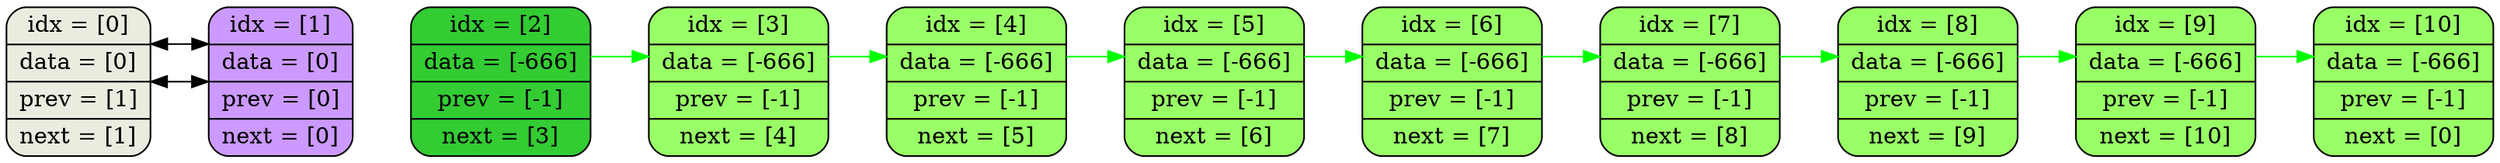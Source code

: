 digraph G {
	rankdir=LR;
	splines=ortho;
	node [shape=octagon; style="filled"; fillcolor="#ff8080"];
	element0 [shape=Mrecord; style="filled"; fillcolor="#ebebe0"; label = "idx = [0] | data = [0] | prev = [1] | next = [1] "];
	element1 [shape=Mrecord; style="filled"; fillcolor="#cc99ff"; label = "idx = [1] | data = [0] | prev = [0] | next = [0] "];
	element2 [shape=Mrecord; style="filled"; fillcolor="#33cc33"; label = "idx = [2] | data = [-666] | prev = [-1] | next = [3] "];
	element3 [shape=Mrecord; style="filled"; fillcolor="#99ff66"; label = "idx = [3] | data = [-666] | prev = [-1] | next = [4] "];
	element4 [shape=Mrecord; style="filled"; fillcolor="#99ff66"; label = "idx = [4] | data = [-666] | prev = [-1] | next = [5] "];
	element5 [shape=Mrecord; style="filled"; fillcolor="#99ff66"; label = "idx = [5] | data = [-666] | prev = [-1] | next = [6] "];
	element6 [shape=Mrecord; style="filled"; fillcolor="#99ff66"; label = "idx = [6] | data = [-666] | prev = [-1] | next = [7] "];
	element7 [shape=Mrecord; style="filled"; fillcolor="#99ff66"; label = "idx = [7] | data = [-666] | prev = [-1] | next = [8] "];
	element8 [shape=Mrecord; style="filled"; fillcolor="#99ff66"; label = "idx = [8] | data = [-666] | prev = [-1] | next = [9] "];
	element9 [shape=Mrecord; style="filled"; fillcolor="#99ff66"; label = "idx = [9] | data = [-666] | prev = [-1] | next = [10] "];
	element10 [shape=Mrecord; style="filled"; fillcolor="#99ff66"; label = "idx = [10] | data = [-666] | prev = [-1] | next = [0] "];
	edge [color=invis];
	element0->element1;
	element1->element2;
	element2->element3;
	element3->element4;
	element4->element5;
	element5->element6;
	element6->element7;
	element7->element8;
	element8->element9;
	element9->element10;
	edge [style=""];
	element0->element1[dir=both, color=black; constraint=false];
	element1->element0[dir=both, color=black; constraint=false];
	element2->element3[color=green; constraint=false];
	element3->element4[color=green; constraint=false];
	element4->element5[color=green; constraint=false];
	element5->element6[color=green; constraint=false];
	element6->element7[color=green; constraint=false];
	element7->element8[color=green; constraint=false];
	element8->element9[color=green; constraint=false];
	element9->element10[color=green; constraint=false];
}